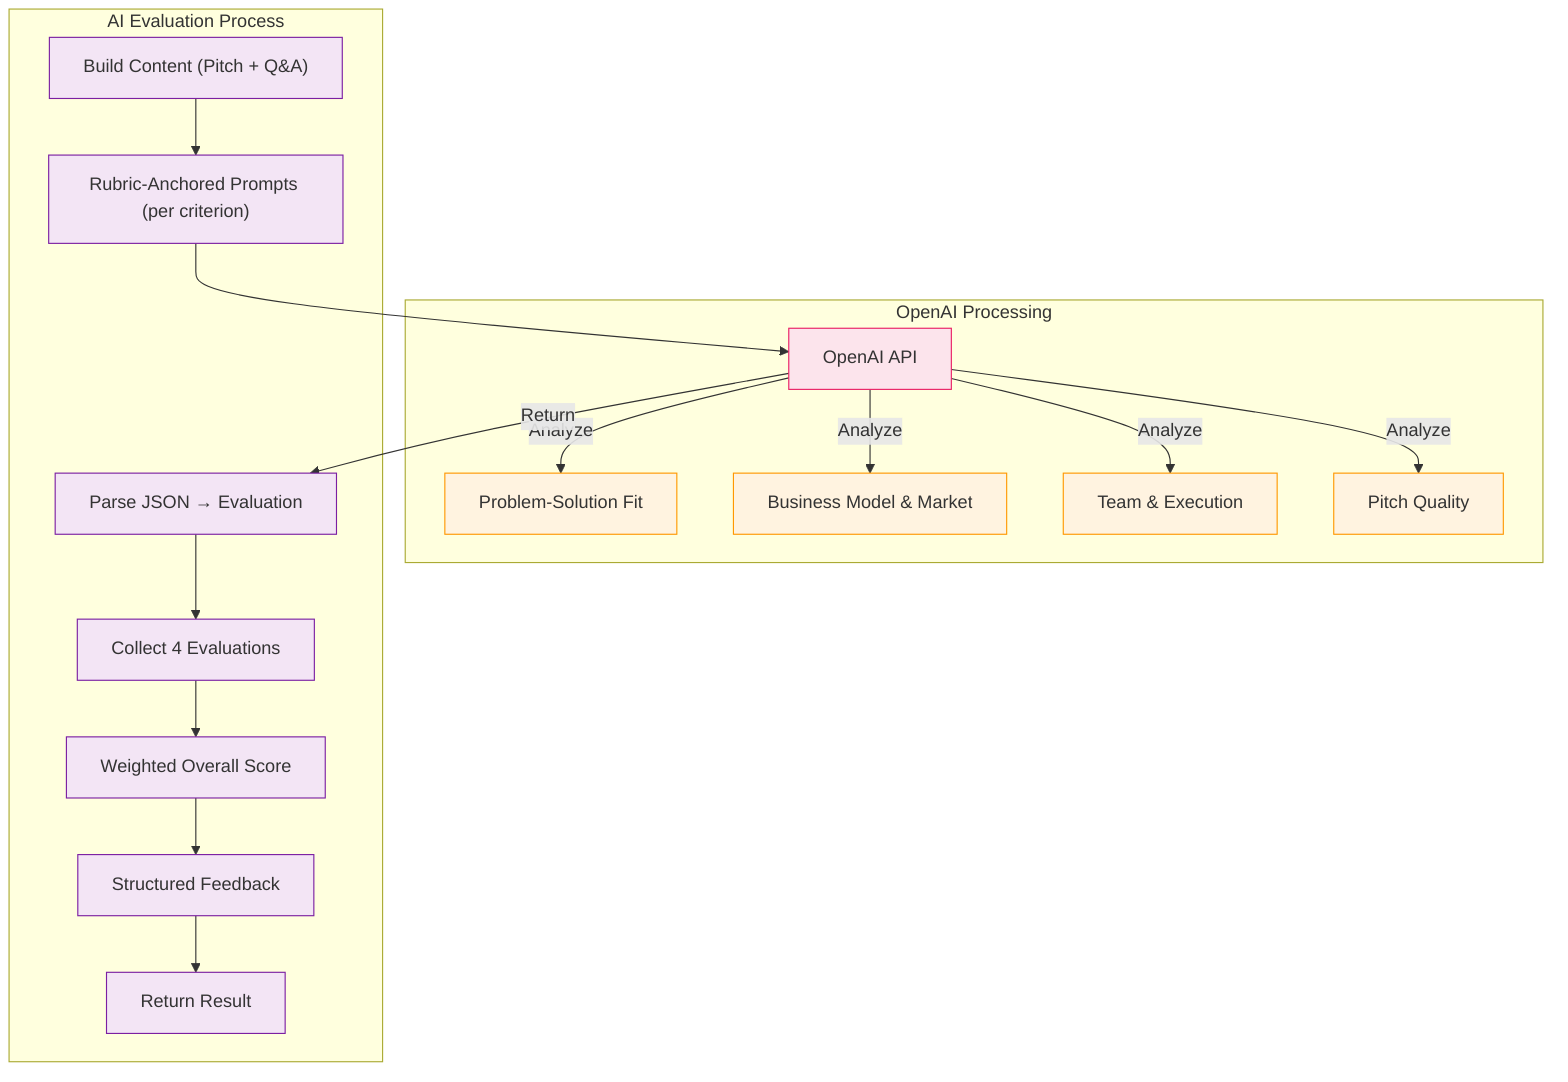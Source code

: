 %% Evaluation Pipeline (styled)
flowchart TB
  subgraph subGraph4["OpenAI Processing"]
    OpenAI["OpenAI API"]
    ProblemSolutionFit["Problem-Solution Fit"]
    BusinessModel["Business Model & Market"]
    TeamExecution["Team & Execution"]
    PresentationQuality["Pitch Quality"]
  end

  subgraph subGraph5["AI Evaluation Process"]
    BuildContent["Build Content (Pitch + Q&A)"]
    Prompting["Rubric-Anchored Prompts (per criterion)"]
    ParseJSON["Parse JSON → Evaluation"]
    CollectScores["Collect 4 Evaluations"]
    WeightScore["Weighted Overall Score"]
    DetailedFeedback["Structured Feedback"]
    Finalize["Return Result"]
  end

  BuildContent --> Prompting --> OpenAI
  OpenAI -- Analyze --> ProblemSolutionFit & BusinessModel & TeamExecution & PresentationQuality
  OpenAI -- Return --> ParseJSON --> CollectScores --> WeightScore --> DetailedFeedback --> Finalize

  classDef aiNode fill:#fff3e0,stroke:#ff9800
  classDef openaiNode fill:#fce4ec,stroke:#e91e63
  classDef mainNode fill:#f3e5f5,stroke:#7b1fa2

  class OpenAI openaiNode
  class ProblemSolutionFit,BusinessModel,TeamExecution,PresentationQuality aiNode
  class BuildContent,Prompting,ParseJSON,CollectScores,WeightScore,DetailedFeedback,Finalize mainNode